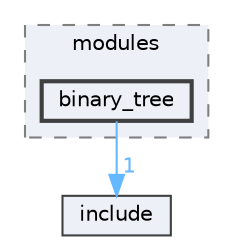 digraph "binary_tree"
{
 // INTERACTIVE_SVG=YES
 // LATEX_PDF_SIZE
  bgcolor="transparent";
  edge [fontname=Helvetica,fontsize=10,labelfontname=Helvetica,labelfontsize=10];
  node [fontname=Helvetica,fontsize=10,shape=box,height=0.2,width=0.4];
  compound=true
  subgraph clusterdir_ddb4d7e95cc2d6c8e1ade10a20d7247d {
    graph [ bgcolor="#edf0f7", pencolor="grey50", label="modules", fontname=Helvetica,fontsize=10 style="filled,dashed", URL="dir_ddb4d7e95cc2d6c8e1ade10a20d7247d.html",tooltip=""]
  dir_da50580437304abaad8bd40e9ab12531 [label="binary_tree", fillcolor="#edf0f7", color="grey25", style="filled,bold", URL="dir_da50580437304abaad8bd40e9ab12531.html",tooltip=""];
  }
  dir_d44c64559bbebec7f509842c48db8b23 [label="include", fillcolor="#edf0f7", color="grey25", style="filled", URL="dir_d44c64559bbebec7f509842c48db8b23.html",tooltip=""];
  dir_da50580437304abaad8bd40e9ab12531->dir_d44c64559bbebec7f509842c48db8b23 [headlabel="1", labeldistance=1.5 headhref="dir_000000_000003.html" href="dir_000000_000003.html" color="steelblue1" fontcolor="steelblue1"];
}
